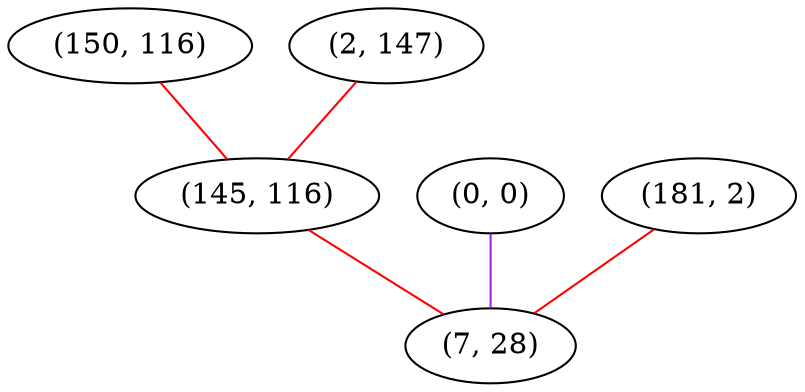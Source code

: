 graph "" {
"(150, 116)";
"(0, 0)";
"(2, 147)";
"(181, 2)";
"(145, 116)";
"(7, 28)";
"(150, 116)" -- "(145, 116)"  [color=red, key=0, weight=1];
"(0, 0)" -- "(7, 28)"  [color=purple, key=0, weight=4];
"(2, 147)" -- "(145, 116)"  [color=red, key=0, weight=1];
"(181, 2)" -- "(7, 28)"  [color=red, key=0, weight=1];
"(145, 116)" -- "(7, 28)"  [color=red, key=0, weight=1];
}
